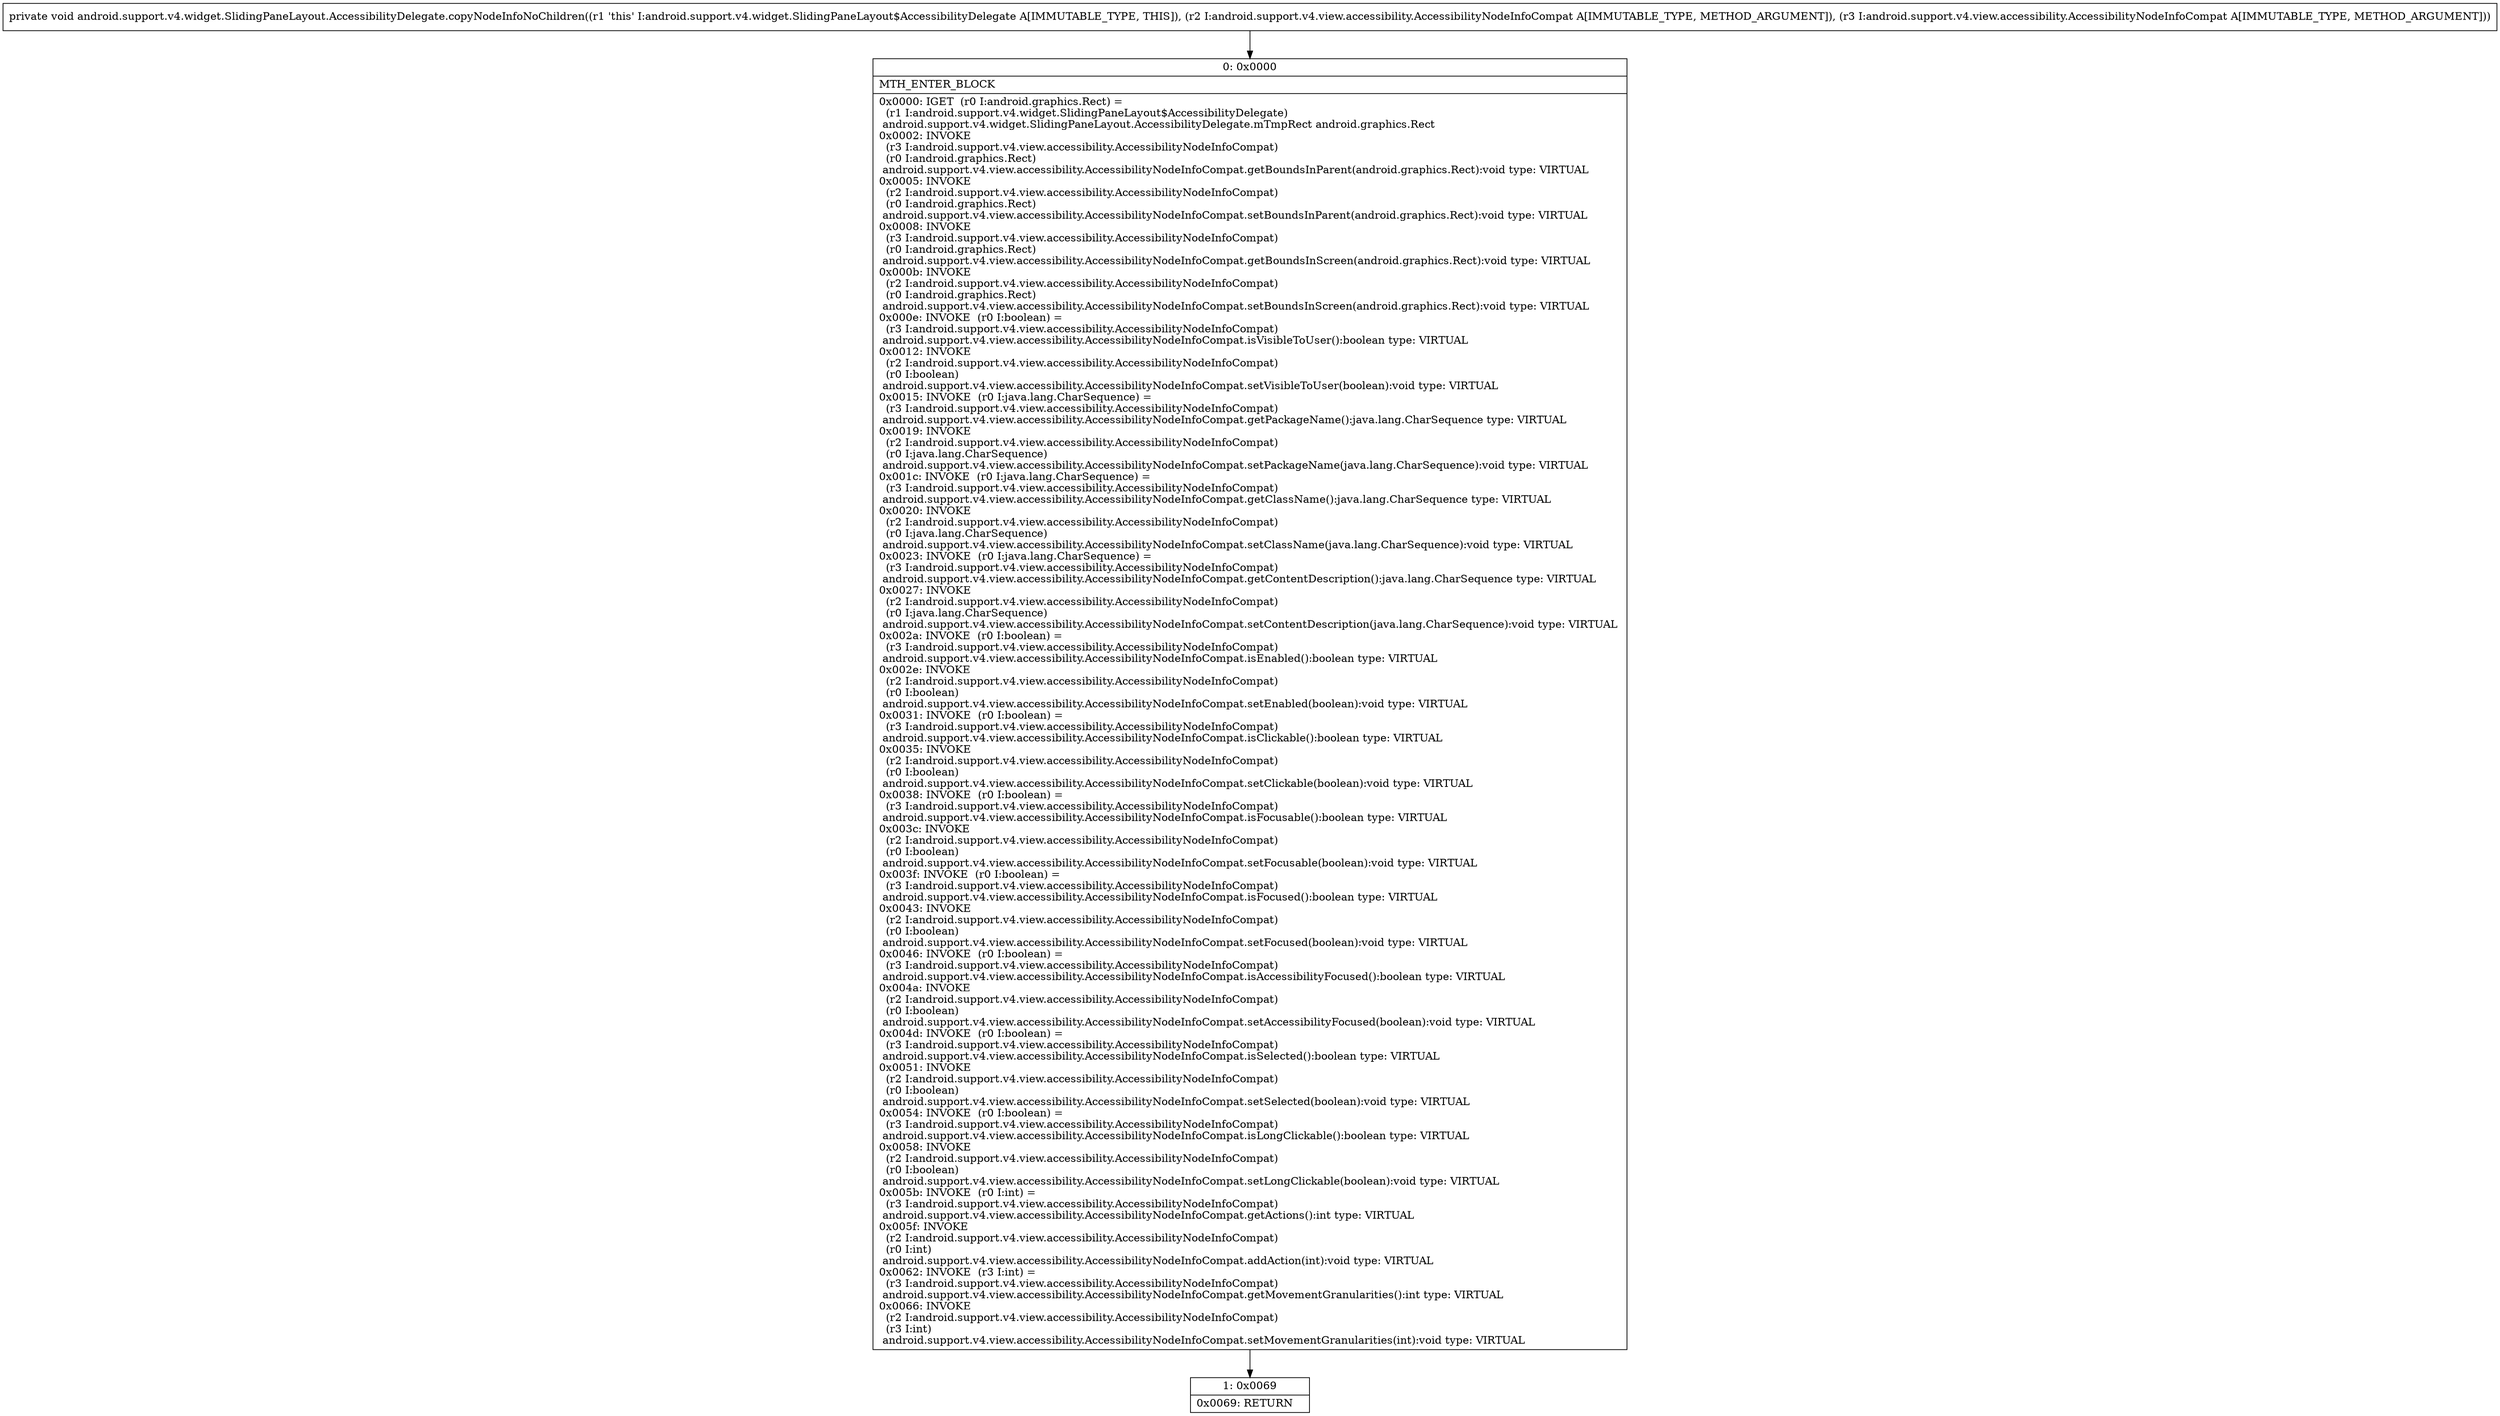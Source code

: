 digraph "CFG forandroid.support.v4.widget.SlidingPaneLayout.AccessibilityDelegate.copyNodeInfoNoChildren(Landroid\/support\/v4\/view\/accessibility\/AccessibilityNodeInfoCompat;Landroid\/support\/v4\/view\/accessibility\/AccessibilityNodeInfoCompat;)V" {
Node_0 [shape=record,label="{0\:\ 0x0000|MTH_ENTER_BLOCK\l|0x0000: IGET  (r0 I:android.graphics.Rect) = \l  (r1 I:android.support.v4.widget.SlidingPaneLayout$AccessibilityDelegate)\l android.support.v4.widget.SlidingPaneLayout.AccessibilityDelegate.mTmpRect android.graphics.Rect \l0x0002: INVOKE  \l  (r3 I:android.support.v4.view.accessibility.AccessibilityNodeInfoCompat)\l  (r0 I:android.graphics.Rect)\l android.support.v4.view.accessibility.AccessibilityNodeInfoCompat.getBoundsInParent(android.graphics.Rect):void type: VIRTUAL \l0x0005: INVOKE  \l  (r2 I:android.support.v4.view.accessibility.AccessibilityNodeInfoCompat)\l  (r0 I:android.graphics.Rect)\l android.support.v4.view.accessibility.AccessibilityNodeInfoCompat.setBoundsInParent(android.graphics.Rect):void type: VIRTUAL \l0x0008: INVOKE  \l  (r3 I:android.support.v4.view.accessibility.AccessibilityNodeInfoCompat)\l  (r0 I:android.graphics.Rect)\l android.support.v4.view.accessibility.AccessibilityNodeInfoCompat.getBoundsInScreen(android.graphics.Rect):void type: VIRTUAL \l0x000b: INVOKE  \l  (r2 I:android.support.v4.view.accessibility.AccessibilityNodeInfoCompat)\l  (r0 I:android.graphics.Rect)\l android.support.v4.view.accessibility.AccessibilityNodeInfoCompat.setBoundsInScreen(android.graphics.Rect):void type: VIRTUAL \l0x000e: INVOKE  (r0 I:boolean) = \l  (r3 I:android.support.v4.view.accessibility.AccessibilityNodeInfoCompat)\l android.support.v4.view.accessibility.AccessibilityNodeInfoCompat.isVisibleToUser():boolean type: VIRTUAL \l0x0012: INVOKE  \l  (r2 I:android.support.v4.view.accessibility.AccessibilityNodeInfoCompat)\l  (r0 I:boolean)\l android.support.v4.view.accessibility.AccessibilityNodeInfoCompat.setVisibleToUser(boolean):void type: VIRTUAL \l0x0015: INVOKE  (r0 I:java.lang.CharSequence) = \l  (r3 I:android.support.v4.view.accessibility.AccessibilityNodeInfoCompat)\l android.support.v4.view.accessibility.AccessibilityNodeInfoCompat.getPackageName():java.lang.CharSequence type: VIRTUAL \l0x0019: INVOKE  \l  (r2 I:android.support.v4.view.accessibility.AccessibilityNodeInfoCompat)\l  (r0 I:java.lang.CharSequence)\l android.support.v4.view.accessibility.AccessibilityNodeInfoCompat.setPackageName(java.lang.CharSequence):void type: VIRTUAL \l0x001c: INVOKE  (r0 I:java.lang.CharSequence) = \l  (r3 I:android.support.v4.view.accessibility.AccessibilityNodeInfoCompat)\l android.support.v4.view.accessibility.AccessibilityNodeInfoCompat.getClassName():java.lang.CharSequence type: VIRTUAL \l0x0020: INVOKE  \l  (r2 I:android.support.v4.view.accessibility.AccessibilityNodeInfoCompat)\l  (r0 I:java.lang.CharSequence)\l android.support.v4.view.accessibility.AccessibilityNodeInfoCompat.setClassName(java.lang.CharSequence):void type: VIRTUAL \l0x0023: INVOKE  (r0 I:java.lang.CharSequence) = \l  (r3 I:android.support.v4.view.accessibility.AccessibilityNodeInfoCompat)\l android.support.v4.view.accessibility.AccessibilityNodeInfoCompat.getContentDescription():java.lang.CharSequence type: VIRTUAL \l0x0027: INVOKE  \l  (r2 I:android.support.v4.view.accessibility.AccessibilityNodeInfoCompat)\l  (r0 I:java.lang.CharSequence)\l android.support.v4.view.accessibility.AccessibilityNodeInfoCompat.setContentDescription(java.lang.CharSequence):void type: VIRTUAL \l0x002a: INVOKE  (r0 I:boolean) = \l  (r3 I:android.support.v4.view.accessibility.AccessibilityNodeInfoCompat)\l android.support.v4.view.accessibility.AccessibilityNodeInfoCompat.isEnabled():boolean type: VIRTUAL \l0x002e: INVOKE  \l  (r2 I:android.support.v4.view.accessibility.AccessibilityNodeInfoCompat)\l  (r0 I:boolean)\l android.support.v4.view.accessibility.AccessibilityNodeInfoCompat.setEnabled(boolean):void type: VIRTUAL \l0x0031: INVOKE  (r0 I:boolean) = \l  (r3 I:android.support.v4.view.accessibility.AccessibilityNodeInfoCompat)\l android.support.v4.view.accessibility.AccessibilityNodeInfoCompat.isClickable():boolean type: VIRTUAL \l0x0035: INVOKE  \l  (r2 I:android.support.v4.view.accessibility.AccessibilityNodeInfoCompat)\l  (r0 I:boolean)\l android.support.v4.view.accessibility.AccessibilityNodeInfoCompat.setClickable(boolean):void type: VIRTUAL \l0x0038: INVOKE  (r0 I:boolean) = \l  (r3 I:android.support.v4.view.accessibility.AccessibilityNodeInfoCompat)\l android.support.v4.view.accessibility.AccessibilityNodeInfoCompat.isFocusable():boolean type: VIRTUAL \l0x003c: INVOKE  \l  (r2 I:android.support.v4.view.accessibility.AccessibilityNodeInfoCompat)\l  (r0 I:boolean)\l android.support.v4.view.accessibility.AccessibilityNodeInfoCompat.setFocusable(boolean):void type: VIRTUAL \l0x003f: INVOKE  (r0 I:boolean) = \l  (r3 I:android.support.v4.view.accessibility.AccessibilityNodeInfoCompat)\l android.support.v4.view.accessibility.AccessibilityNodeInfoCompat.isFocused():boolean type: VIRTUAL \l0x0043: INVOKE  \l  (r2 I:android.support.v4.view.accessibility.AccessibilityNodeInfoCompat)\l  (r0 I:boolean)\l android.support.v4.view.accessibility.AccessibilityNodeInfoCompat.setFocused(boolean):void type: VIRTUAL \l0x0046: INVOKE  (r0 I:boolean) = \l  (r3 I:android.support.v4.view.accessibility.AccessibilityNodeInfoCompat)\l android.support.v4.view.accessibility.AccessibilityNodeInfoCompat.isAccessibilityFocused():boolean type: VIRTUAL \l0x004a: INVOKE  \l  (r2 I:android.support.v4.view.accessibility.AccessibilityNodeInfoCompat)\l  (r0 I:boolean)\l android.support.v4.view.accessibility.AccessibilityNodeInfoCompat.setAccessibilityFocused(boolean):void type: VIRTUAL \l0x004d: INVOKE  (r0 I:boolean) = \l  (r3 I:android.support.v4.view.accessibility.AccessibilityNodeInfoCompat)\l android.support.v4.view.accessibility.AccessibilityNodeInfoCompat.isSelected():boolean type: VIRTUAL \l0x0051: INVOKE  \l  (r2 I:android.support.v4.view.accessibility.AccessibilityNodeInfoCompat)\l  (r0 I:boolean)\l android.support.v4.view.accessibility.AccessibilityNodeInfoCompat.setSelected(boolean):void type: VIRTUAL \l0x0054: INVOKE  (r0 I:boolean) = \l  (r3 I:android.support.v4.view.accessibility.AccessibilityNodeInfoCompat)\l android.support.v4.view.accessibility.AccessibilityNodeInfoCompat.isLongClickable():boolean type: VIRTUAL \l0x0058: INVOKE  \l  (r2 I:android.support.v4.view.accessibility.AccessibilityNodeInfoCompat)\l  (r0 I:boolean)\l android.support.v4.view.accessibility.AccessibilityNodeInfoCompat.setLongClickable(boolean):void type: VIRTUAL \l0x005b: INVOKE  (r0 I:int) = \l  (r3 I:android.support.v4.view.accessibility.AccessibilityNodeInfoCompat)\l android.support.v4.view.accessibility.AccessibilityNodeInfoCompat.getActions():int type: VIRTUAL \l0x005f: INVOKE  \l  (r2 I:android.support.v4.view.accessibility.AccessibilityNodeInfoCompat)\l  (r0 I:int)\l android.support.v4.view.accessibility.AccessibilityNodeInfoCompat.addAction(int):void type: VIRTUAL \l0x0062: INVOKE  (r3 I:int) = \l  (r3 I:android.support.v4.view.accessibility.AccessibilityNodeInfoCompat)\l android.support.v4.view.accessibility.AccessibilityNodeInfoCompat.getMovementGranularities():int type: VIRTUAL \l0x0066: INVOKE  \l  (r2 I:android.support.v4.view.accessibility.AccessibilityNodeInfoCompat)\l  (r3 I:int)\l android.support.v4.view.accessibility.AccessibilityNodeInfoCompat.setMovementGranularities(int):void type: VIRTUAL \l}"];
Node_1 [shape=record,label="{1\:\ 0x0069|0x0069: RETURN   \l}"];
MethodNode[shape=record,label="{private void android.support.v4.widget.SlidingPaneLayout.AccessibilityDelegate.copyNodeInfoNoChildren((r1 'this' I:android.support.v4.widget.SlidingPaneLayout$AccessibilityDelegate A[IMMUTABLE_TYPE, THIS]), (r2 I:android.support.v4.view.accessibility.AccessibilityNodeInfoCompat A[IMMUTABLE_TYPE, METHOD_ARGUMENT]), (r3 I:android.support.v4.view.accessibility.AccessibilityNodeInfoCompat A[IMMUTABLE_TYPE, METHOD_ARGUMENT])) }"];
MethodNode -> Node_0;
Node_0 -> Node_1;
}

